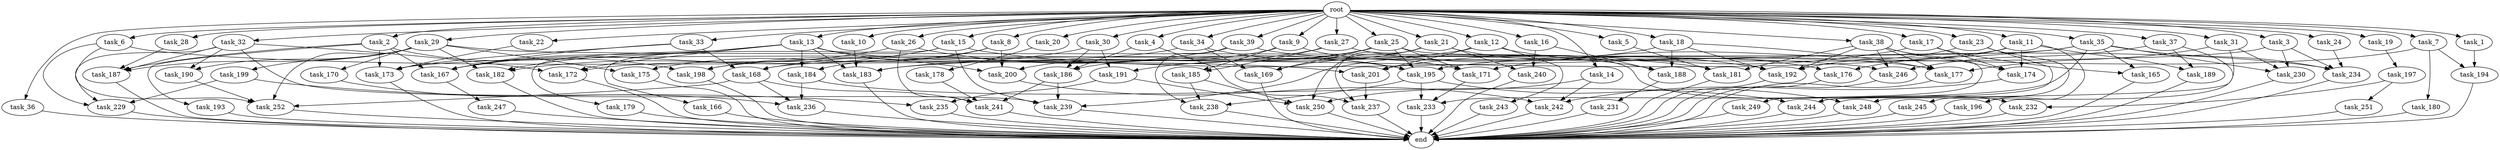 digraph G {
  task_29 [size="1.024000"];
  task_32 [size="1.024000"];
  task_191 [size="352187318.272000"];
  task_28 [size="1.024000"];
  task_247 [size="77309411.328000"];
  task_27 [size="1.024000"];
  task_251 [size="34359738.368000"];
  task_4 [size="1.024000"];
  task_2 [size="1.024000"];
  task_13 [size="1.024000"];
  task_182 [size="292057776.128000"];
  task_186 [size="429496729.600000"];
  task_177 [size="1941325217.792000"];
  task_168 [size="1864015806.464000"];
  task_245 [size="695784701.952000"];
  task_6 [size="1.024000"];
  task_9 [size="1.024000"];
  task_175 [size="214748364.800000"];
  task_189 [size="523986010.112000"];
  task_188 [size="1486058684.416000"];
  task_231 [size="137438953.472000"];
  task_183 [size="1262720385.024000"];
  task_242 [size="1589137899.520000"];
  task_179 [size="77309411.328000"];
  task_36 [size="1.024000"];
  task_16 [size="1.024000"];
  task_185 [size="1279900254.208000"];
  task_249 [size="695784701.952000"];
  task_243 [size="549755813.888000"];
  task_198 [size="841813590.016000"];
  task_170 [size="77309411.328000"];
  task_15 [size="1.024000"];
  task_10 [size="1.024000"];
  task_229 [size="979252543.488000"];
  task_171 [size="1692217114.624000"];
  task_199 [size="77309411.328000"];
  task_240 [size="1408749273.088000"];
  task_250 [size="2284922601.472000"];
  task_235 [size="455266533.376000"];
  task_167 [size="1872605741.056000"];
  task_190 [size="214748364.800000"];
  task_237 [size="1795296329.728000"];
  task_26 [size="1.024000"];
  task_25 [size="1.024000"];
  task_31 [size="1.024000"];
  task_201 [size="1185410973.696000"];
  end [size="0.000000"];
  task_169 [size="1417339207.680000"];
  task_192 [size="1889785610.240000"];
  task_239 [size="901943132.160000"];
  task_180 [size="420906795.008000"];
  task_18 [size="1.024000"];
  task_12 [size="1.024000"];
  task_230 [size="1975684956.160000"];
  task_33 [size="1.024000"];
  task_238 [size="1554778161.152000"];
  task_197 [size="34359738.368000"];
  task_14 [size="1.024000"];
  task_241 [size="2173253451.776000"];
  task_173 [size="1778116460.544000"];
  task_236 [size="1494648619.008000"];
  task_246 [size="1082331758.592000"];
  task_184 [size="214748364.800000"];
  task_174 [size="1125281431.552000"];
  task_21 [size="1.024000"];
  task_37 [size="1.024000"];
  task_244 [size="2413771620.352000"];
  task_196 [size="214748364.800000"];
  task_187 [size="326417514.496000"];
  task_23 [size="1.024000"];
  task_176 [size="764504178.688000"];
  root [size="0.000000"];
  task_5 [size="1.024000"];
  task_195 [size="1838246002.688000"];
  task_193 [size="77309411.328000"];
  task_11 [size="1.024000"];
  task_194 [size="730144440.320000"];
  task_234 [size="1563368095.744000"];
  task_200 [size="1073741824.000000"];
  task_3 [size="1.024000"];
  task_166 [size="137438953.472000"];
  task_19 [size="1.024000"];
  task_39 [size="1.024000"];
  task_232 [size="171798691.840000"];
  task_22 [size="1.024000"];
  task_165 [size="910533066.752000"];
  task_7 [size="1.024000"];
  task_34 [size="1.024000"];
  task_233 [size="1382979469.312000"];
  task_252 [size="1262720385.024000"];
  task_17 [size="1.024000"];
  task_248 [size="858993459.200000"];
  task_20 [size="1.024000"];
  task_178 [size="77309411.328000"];
  task_1 [size="1.024000"];
  task_181 [size="1632087572.480000"];
  task_172 [size="635655159.808000"];
  task_35 [size="1.024000"];
  task_30 [size="1.024000"];
  task_38 [size="1.024000"];
  task_24 [size="1.024000"];
  task_8 [size="1.024000"];

  task_29 -> task_187 [size="75497472.000000"];
  task_29 -> task_246 [size="75497472.000000"];
  task_29 -> task_252 [size="75497472.000000"];
  task_29 -> task_182 [size="75497472.000000"];
  task_29 -> task_190 [size="75497472.000000"];
  task_29 -> task_175 [size="75497472.000000"];
  task_29 -> task_199 [size="75497472.000000"];
  task_29 -> task_170 [size="75497472.000000"];
  task_32 -> task_187 [size="134217728.000000"];
  task_32 -> task_190 [size="134217728.000000"];
  task_32 -> task_172 [size="134217728.000000"];
  task_32 -> task_229 [size="134217728.000000"];
  task_32 -> task_239 [size="134217728.000000"];
  task_191 -> task_250 [size="33554432.000000"];
  task_191 -> task_235 [size="33554432.000000"];
  task_28 -> task_187 [size="33554432.000000"];
  task_247 -> end [size="1.000000"];
  task_27 -> task_183 [size="411041792.000000"];
  task_27 -> task_192 [size="411041792.000000"];
  task_27 -> task_185 [size="411041792.000000"];
  task_251 -> end [size="1.000000"];
  task_4 -> task_186 [size="75497472.000000"];
  task_4 -> task_237 [size="75497472.000000"];
  task_2 -> task_187 [size="75497472.000000"];
  task_2 -> task_167 [size="75497472.000000"];
  task_2 -> task_198 [size="75497472.000000"];
  task_2 -> task_193 [size="75497472.000000"];
  task_2 -> task_173 [size="75497472.000000"];
  task_13 -> task_167 [size="75497472.000000"];
  task_13 -> task_184 [size="75497472.000000"];
  task_13 -> task_179 [size="75497472.000000"];
  task_13 -> task_200 [size="75497472.000000"];
  task_13 -> task_182 [size="75497472.000000"];
  task_13 -> task_183 [size="75497472.000000"];
  task_13 -> task_181 [size="75497472.000000"];
  task_13 -> task_172 [size="75497472.000000"];
  task_182 -> end [size="1.000000"];
  task_186 -> task_241 [size="536870912.000000"];
  task_186 -> task_239 [size="536870912.000000"];
  task_177 -> end [size="1.000000"];
  task_168 -> task_252 [size="209715200.000000"];
  task_168 -> task_241 [size="209715200.000000"];
  task_168 -> task_236 [size="209715200.000000"];
  task_245 -> end [size="1.000000"];
  task_6 -> task_252 [size="411041792.000000"];
  task_6 -> task_201 [size="411041792.000000"];
  task_6 -> task_229 [size="411041792.000000"];
  task_9 -> task_200 [size="838860800.000000"];
  task_9 -> task_185 [size="838860800.000000"];
  task_9 -> task_171 [size="838860800.000000"];
  task_175 -> end [size="1.000000"];
  task_189 -> end [size="1.000000"];
  task_188 -> task_231 [size="134217728.000000"];
  task_231 -> end [size="1.000000"];
  task_183 -> end [size="1.000000"];
  task_242 -> end [size="1.000000"];
  task_179 -> end [size="1.000000"];
  task_36 -> end [size="1.000000"];
  task_16 -> task_240 [size="536870912.000000"];
  task_16 -> task_188 [size="536870912.000000"];
  task_185 -> task_250 [size="679477248.000000"];
  task_185 -> task_238 [size="679477248.000000"];
  task_249 -> end [size="1.000000"];
  task_243 -> end [size="1.000000"];
  task_198 -> end [size="1.000000"];
  task_170 -> task_236 [size="411041792.000000"];
  task_15 -> task_182 [size="134217728.000000"];
  task_15 -> task_234 [size="134217728.000000"];
  task_15 -> task_166 [size="134217728.000000"];
  task_15 -> task_239 [size="134217728.000000"];
  task_10 -> task_183 [size="536870912.000000"];
  task_229 -> end [size="1.000000"];
  task_171 -> task_233 [size="134217728.000000"];
  task_199 -> task_235 [size="411041792.000000"];
  task_199 -> task_229 [size="411041792.000000"];
  task_240 -> end [size="1.000000"];
  task_250 -> end [size="1.000000"];
  task_235 -> end [size="1.000000"];
  task_167 -> task_247 [size="75497472.000000"];
  task_190 -> task_252 [size="536870912.000000"];
  task_237 -> end [size="1.000000"];
  task_26 -> task_167 [size="838860800.000000"];
  task_26 -> task_241 [size="838860800.000000"];
  task_26 -> task_195 [size="838860800.000000"];
  task_25 -> task_186 [size="134217728.000000"];
  task_25 -> task_171 [size="134217728.000000"];
  task_25 -> task_169 [size="134217728.000000"];
  task_25 -> task_232 [size="134217728.000000"];
  task_25 -> task_195 [size="134217728.000000"];
  task_25 -> task_191 [size="134217728.000000"];
  task_31 -> task_230 [size="838860800.000000"];
  task_31 -> task_177 [size="838860800.000000"];
  task_31 -> task_244 [size="838860800.000000"];
  task_201 -> task_237 [size="838860800.000000"];
  task_169 -> end [size="1.000000"];
  task_192 -> end [size="1.000000"];
  task_239 -> end [size="1.000000"];
  task_180 -> end [size="1.000000"];
  task_18 -> task_192 [size="75497472.000000"];
  task_18 -> task_177 [size="75497472.000000"];
  task_18 -> task_188 [size="75497472.000000"];
  task_18 -> task_239 [size="75497472.000000"];
  task_12 -> task_243 [size="536870912.000000"];
  task_12 -> task_198 [size="536870912.000000"];
  task_12 -> task_201 [size="536870912.000000"];
  task_12 -> task_176 [size="536870912.000000"];
  task_230 -> end [size="1.000000"];
  task_33 -> task_167 [size="838860800.000000"];
  task_33 -> task_168 [size="838860800.000000"];
  task_33 -> task_173 [size="838860800.000000"];
  task_238 -> end [size="1.000000"];
  task_197 -> task_232 [size="33554432.000000"];
  task_197 -> task_251 [size="33554432.000000"];
  task_14 -> task_242 [size="679477248.000000"];
  task_14 -> task_250 [size="679477248.000000"];
  task_241 -> end [size="1.000000"];
  task_173 -> end [size="1.000000"];
  task_236 -> end [size="1.000000"];
  task_246 -> end [size="1.000000"];
  task_184 -> task_244 [size="838860800.000000"];
  task_184 -> task_236 [size="838860800.000000"];
  task_174 -> task_242 [size="838860800.000000"];
  task_21 -> task_240 [size="838860800.000000"];
  task_21 -> task_169 [size="838860800.000000"];
  task_21 -> task_250 [size="838860800.000000"];
  task_21 -> task_237 [size="838860800.000000"];
  task_21 -> task_188 [size="838860800.000000"];
  task_37 -> task_189 [size="301989888.000000"];
  task_37 -> task_248 [size="301989888.000000"];
  task_37 -> task_246 [size="301989888.000000"];
  task_244 -> end [size="1.000000"];
  task_196 -> end [size="1.000000"];
  task_187 -> end [size="1.000000"];
  task_23 -> task_192 [size="679477248.000000"];
  task_23 -> task_245 [size="679477248.000000"];
  task_23 -> task_244 [size="679477248.000000"];
  task_176 -> end [size="1.000000"];
  root -> task_12 [size="1.000000"];
  root -> task_36 [size="1.000000"];
  root -> task_16 [size="1.000000"];
  root -> task_9 [size="1.000000"];
  root -> task_39 [size="1.000000"];
  root -> task_11 [size="1.000000"];
  root -> task_22 [size="1.000000"];
  root -> task_7 [size="1.000000"];
  root -> task_33 [size="1.000000"];
  root -> task_28 [size="1.000000"];
  root -> task_4 [size="1.000000"];
  root -> task_34 [size="1.000000"];
  root -> task_2 [size="1.000000"];
  root -> task_15 [size="1.000000"];
  root -> task_10 [size="1.000000"];
  root -> task_29 [size="1.000000"];
  root -> task_21 [size="1.000000"];
  root -> task_17 [size="1.000000"];
  root -> task_18 [size="1.000000"];
  root -> task_27 [size="1.000000"];
  root -> task_20 [size="1.000000"];
  root -> task_23 [size="1.000000"];
  root -> task_6 [size="1.000000"];
  root -> task_32 [size="1.000000"];
  root -> task_5 [size="1.000000"];
  root -> task_37 [size="1.000000"];
  root -> task_26 [size="1.000000"];
  root -> task_25 [size="1.000000"];
  root -> task_8 [size="1.000000"];
  root -> task_35 [size="1.000000"];
  root -> task_13 [size="1.000000"];
  root -> task_30 [size="1.000000"];
  root -> task_19 [size="1.000000"];
  root -> task_1 [size="1.000000"];
  root -> task_38 [size="1.000000"];
  root -> task_24 [size="1.000000"];
  root -> task_3 [size="1.000000"];
  root -> task_31 [size="1.000000"];
  root -> task_14 [size="1.000000"];
  task_5 -> task_181 [size="838860800.000000"];
  task_195 -> task_233 [size="536870912.000000"];
  task_195 -> task_238 [size="536870912.000000"];
  task_195 -> task_248 [size="536870912.000000"];
  task_193 -> end [size="1.000000"];
  task_11 -> task_176 [size="209715200.000000"];
  task_11 -> task_189 [size="209715200.000000"];
  task_11 -> task_183 [size="209715200.000000"];
  task_11 -> task_174 [size="209715200.000000"];
  task_11 -> task_196 [size="209715200.000000"];
  task_194 -> end [size="1.000000"];
  task_234 -> end [size="1.000000"];
  task_200 -> task_242 [size="33554432.000000"];
  task_3 -> task_230 [size="411041792.000000"];
  task_3 -> task_234 [size="411041792.000000"];
  task_3 -> task_173 [size="411041792.000000"];
  task_166 -> end [size="1.000000"];
  task_19 -> task_197 [size="33554432.000000"];
  task_39 -> task_168 [size="301989888.000000"];
  task_39 -> task_238 [size="301989888.000000"];
  task_39 -> task_177 [size="301989888.000000"];
  task_232 -> end [size="1.000000"];
  task_22 -> task_173 [size="411041792.000000"];
  task_165 -> end [size="1.000000"];
  task_7 -> task_194 [size="411041792.000000"];
  task_7 -> task_195 [size="411041792.000000"];
  task_7 -> task_180 [size="411041792.000000"];
  task_34 -> task_169 [size="411041792.000000"];
  task_34 -> task_172 [size="411041792.000000"];
  task_34 -> task_195 [size="411041792.000000"];
  task_233 -> end [size="1.000000"];
  task_252 -> end [size="1.000000"];
  task_17 -> task_201 [size="209715200.000000"];
  task_17 -> task_165 [size="209715200.000000"];
  task_17 -> task_174 [size="209715200.000000"];
  task_248 -> end [size="1.000000"];
  task_20 -> task_178 [size="75497472.000000"];
  task_178 -> task_241 [size="536870912.000000"];
  task_1 -> task_194 [size="301989888.000000"];
  task_181 -> end [size="1.000000"];
  task_172 -> end [size="1.000000"];
  task_35 -> task_230 [size="679477248.000000"];
  task_35 -> task_233 [size="679477248.000000"];
  task_35 -> task_234 [size="679477248.000000"];
  task_35 -> task_171 [size="679477248.000000"];
  task_35 -> task_168 [size="679477248.000000"];
  task_35 -> task_165 [size="679477248.000000"];
  task_30 -> task_186 [size="209715200.000000"];
  task_30 -> task_198 [size="209715200.000000"];
  task_30 -> task_191 [size="209715200.000000"];
  task_38 -> task_246 [size="679477248.000000"];
  task_38 -> task_249 [size="679477248.000000"];
  task_38 -> task_192 [size="679477248.000000"];
  task_38 -> task_177 [size="679477248.000000"];
  task_38 -> task_174 [size="679477248.000000"];
  task_38 -> task_181 [size="679477248.000000"];
  task_24 -> task_234 [size="301989888.000000"];
  task_8 -> task_175 [size="134217728.000000"];
  task_8 -> task_200 [size="134217728.000000"];
  task_8 -> task_184 [size="134217728.000000"];
}
